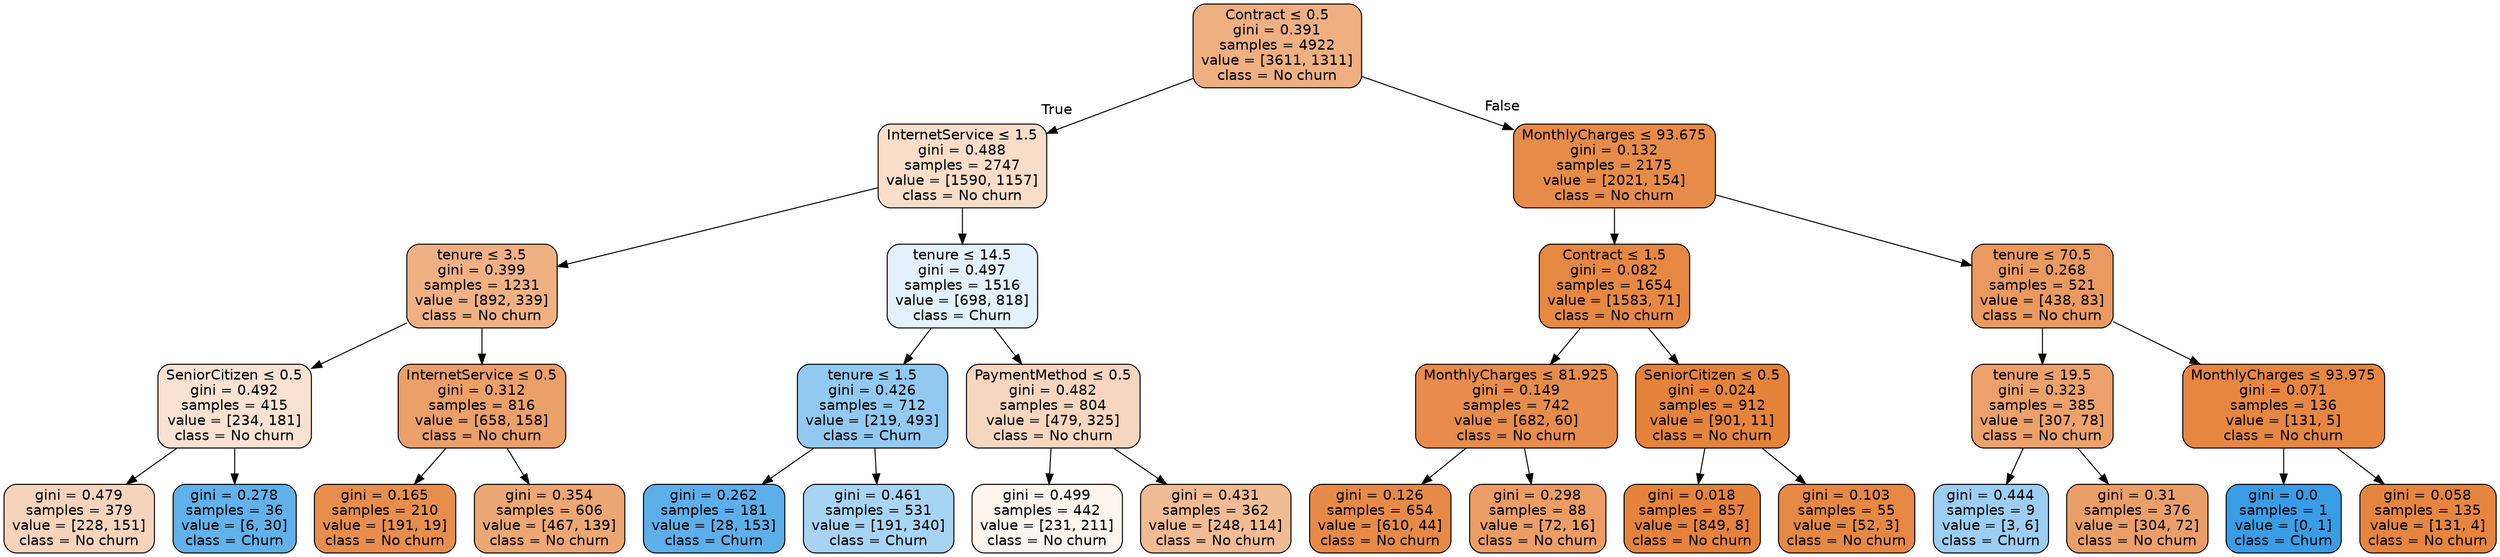 digraph Tree {
node [shape=box, style="filled, rounded", color="black", fontname=helvetica] ;
edge [fontname=helvetica] ;
0 [label=<Contract &le; 0.5<br/>gini = 0.391<br/>samples = 4922<br/>value = [3611, 1311]<br/>class = No churn>, fillcolor="#eeaf81"] ;
1 [label=<InternetService &le; 1.5<br/>gini = 0.488<br/>samples = 2747<br/>value = [1590, 1157]<br/>class = No churn>, fillcolor="#f8ddc9"] ;
0 -> 1 [labeldistance=2.5, labelangle=45, headlabel="True"] ;
2 [label=<tenure &le; 3.5<br/>gini = 0.399<br/>samples = 1231<br/>value = [892, 339]<br/>class = No churn>, fillcolor="#efb184"] ;
1 -> 2 ;
3 [label=<SeniorCitizen &le; 0.5<br/>gini = 0.492<br/>samples = 415<br/>value = [234, 181]<br/>class = No churn>, fillcolor="#f9e2d2"] ;
2 -> 3 ;
4 [label=<gini = 0.479<br/>samples = 379<br/>value = [228, 151]<br/>class = No churn>, fillcolor="#f6d4bc"] ;
3 -> 4 ;
5 [label=<gini = 0.278<br/>samples = 36<br/>value = [6, 30]<br/>class = Churn>, fillcolor="#61b1ea"] ;
3 -> 5 ;
6 [label=<InternetService &le; 0.5<br/>gini = 0.312<br/>samples = 816<br/>value = [658, 158]<br/>class = No churn>, fillcolor="#eb9f69"] ;
2 -> 6 ;
7 [label=<gini = 0.165<br/>samples = 210<br/>value = [191, 19]<br/>class = No churn>, fillcolor="#e88e4d"] ;
6 -> 7 ;
8 [label=<gini = 0.354<br/>samples = 606<br/>value = [467, 139]<br/>class = No churn>, fillcolor="#eda774"] ;
6 -> 8 ;
9 [label=<tenure &le; 14.5<br/>gini = 0.497<br/>samples = 1516<br/>value = [698, 818]<br/>class = Churn>, fillcolor="#e2f1fb"] ;
1 -> 9 ;
10 [label=<tenure &le; 1.5<br/>gini = 0.426<br/>samples = 712<br/>value = [219, 493]<br/>class = Churn>, fillcolor="#91c9f1"] ;
9 -> 10 ;
11 [label=<gini = 0.262<br/>samples = 181<br/>value = [28, 153]<br/>class = Churn>, fillcolor="#5dafea"] ;
10 -> 11 ;
12 [label=<gini = 0.461<br/>samples = 531<br/>value = [191, 340]<br/>class = Churn>, fillcolor="#a8d4f4"] ;
10 -> 12 ;
13 [label=<PaymentMethod &le; 0.5<br/>gini = 0.482<br/>samples = 804<br/>value = [479, 325]<br/>class = No churn>, fillcolor="#f7d6bf"] ;
9 -> 13 ;
14 [label=<gini = 0.499<br/>samples = 442<br/>value = [231, 211]<br/>class = No churn>, fillcolor="#fdf4ee"] ;
13 -> 14 ;
15 [label=<gini = 0.431<br/>samples = 362<br/>value = [248, 114]<br/>class = No churn>, fillcolor="#f1bb94"] ;
13 -> 15 ;
16 [label=<MonthlyCharges &le; 93.675<br/>gini = 0.132<br/>samples = 2175<br/>value = [2021, 154]<br/>class = No churn>, fillcolor="#e78b48"] ;
0 -> 16 [labeldistance=2.5, labelangle=-45, headlabel="False"] ;
17 [label=<Contract &le; 1.5<br/>gini = 0.082<br/>samples = 1654<br/>value = [1583, 71]<br/>class = No churn>, fillcolor="#e68742"] ;
16 -> 17 ;
18 [label=<MonthlyCharges &le; 81.925<br/>gini = 0.149<br/>samples = 742<br/>value = [682, 60]<br/>class = No churn>, fillcolor="#e78c4a"] ;
17 -> 18 ;
19 [label=<gini = 0.126<br/>samples = 654<br/>value = [610, 44]<br/>class = No churn>, fillcolor="#e78a47"] ;
18 -> 19 ;
20 [label=<gini = 0.298<br/>samples = 88<br/>value = [72, 16]<br/>class = No churn>, fillcolor="#eb9d65"] ;
18 -> 20 ;
21 [label=<SeniorCitizen &le; 0.5<br/>gini = 0.024<br/>samples = 912<br/>value = [901, 11]<br/>class = No churn>, fillcolor="#e5833b"] ;
17 -> 21 ;
22 [label=<gini = 0.018<br/>samples = 857<br/>value = [849, 8]<br/>class = No churn>, fillcolor="#e5823b"] ;
21 -> 22 ;
23 [label=<gini = 0.103<br/>samples = 55<br/>value = [52, 3]<br/>class = No churn>, fillcolor="#e68844"] ;
21 -> 23 ;
24 [label=<tenure &le; 70.5<br/>gini = 0.268<br/>samples = 521<br/>value = [438, 83]<br/>class = No churn>, fillcolor="#ea995f"] ;
16 -> 24 ;
25 [label=<tenure &le; 19.5<br/>gini = 0.323<br/>samples = 385<br/>value = [307, 78]<br/>class = No churn>, fillcolor="#eca16b"] ;
24 -> 25 ;
26 [label=<gini = 0.444<br/>samples = 9<br/>value = [3, 6]<br/>class = Churn>, fillcolor="#9ccef2"] ;
25 -> 26 ;
27 [label=<gini = 0.31<br/>samples = 376<br/>value = [304, 72]<br/>class = No churn>, fillcolor="#eb9f68"] ;
25 -> 27 ;
28 [label=<MonthlyCharges &le; 93.975<br/>gini = 0.071<br/>samples = 136<br/>value = [131, 5]<br/>class = No churn>, fillcolor="#e68641"] ;
24 -> 28 ;
29 [label=<gini = 0.0<br/>samples = 1<br/>value = [0, 1]<br/>class = Churn>, fillcolor="#399de5"] ;
28 -> 29 ;
30 [label=<gini = 0.058<br/>samples = 135<br/>value = [131, 4]<br/>class = No churn>, fillcolor="#e6853f"] ;
28 -> 30 ;
}
